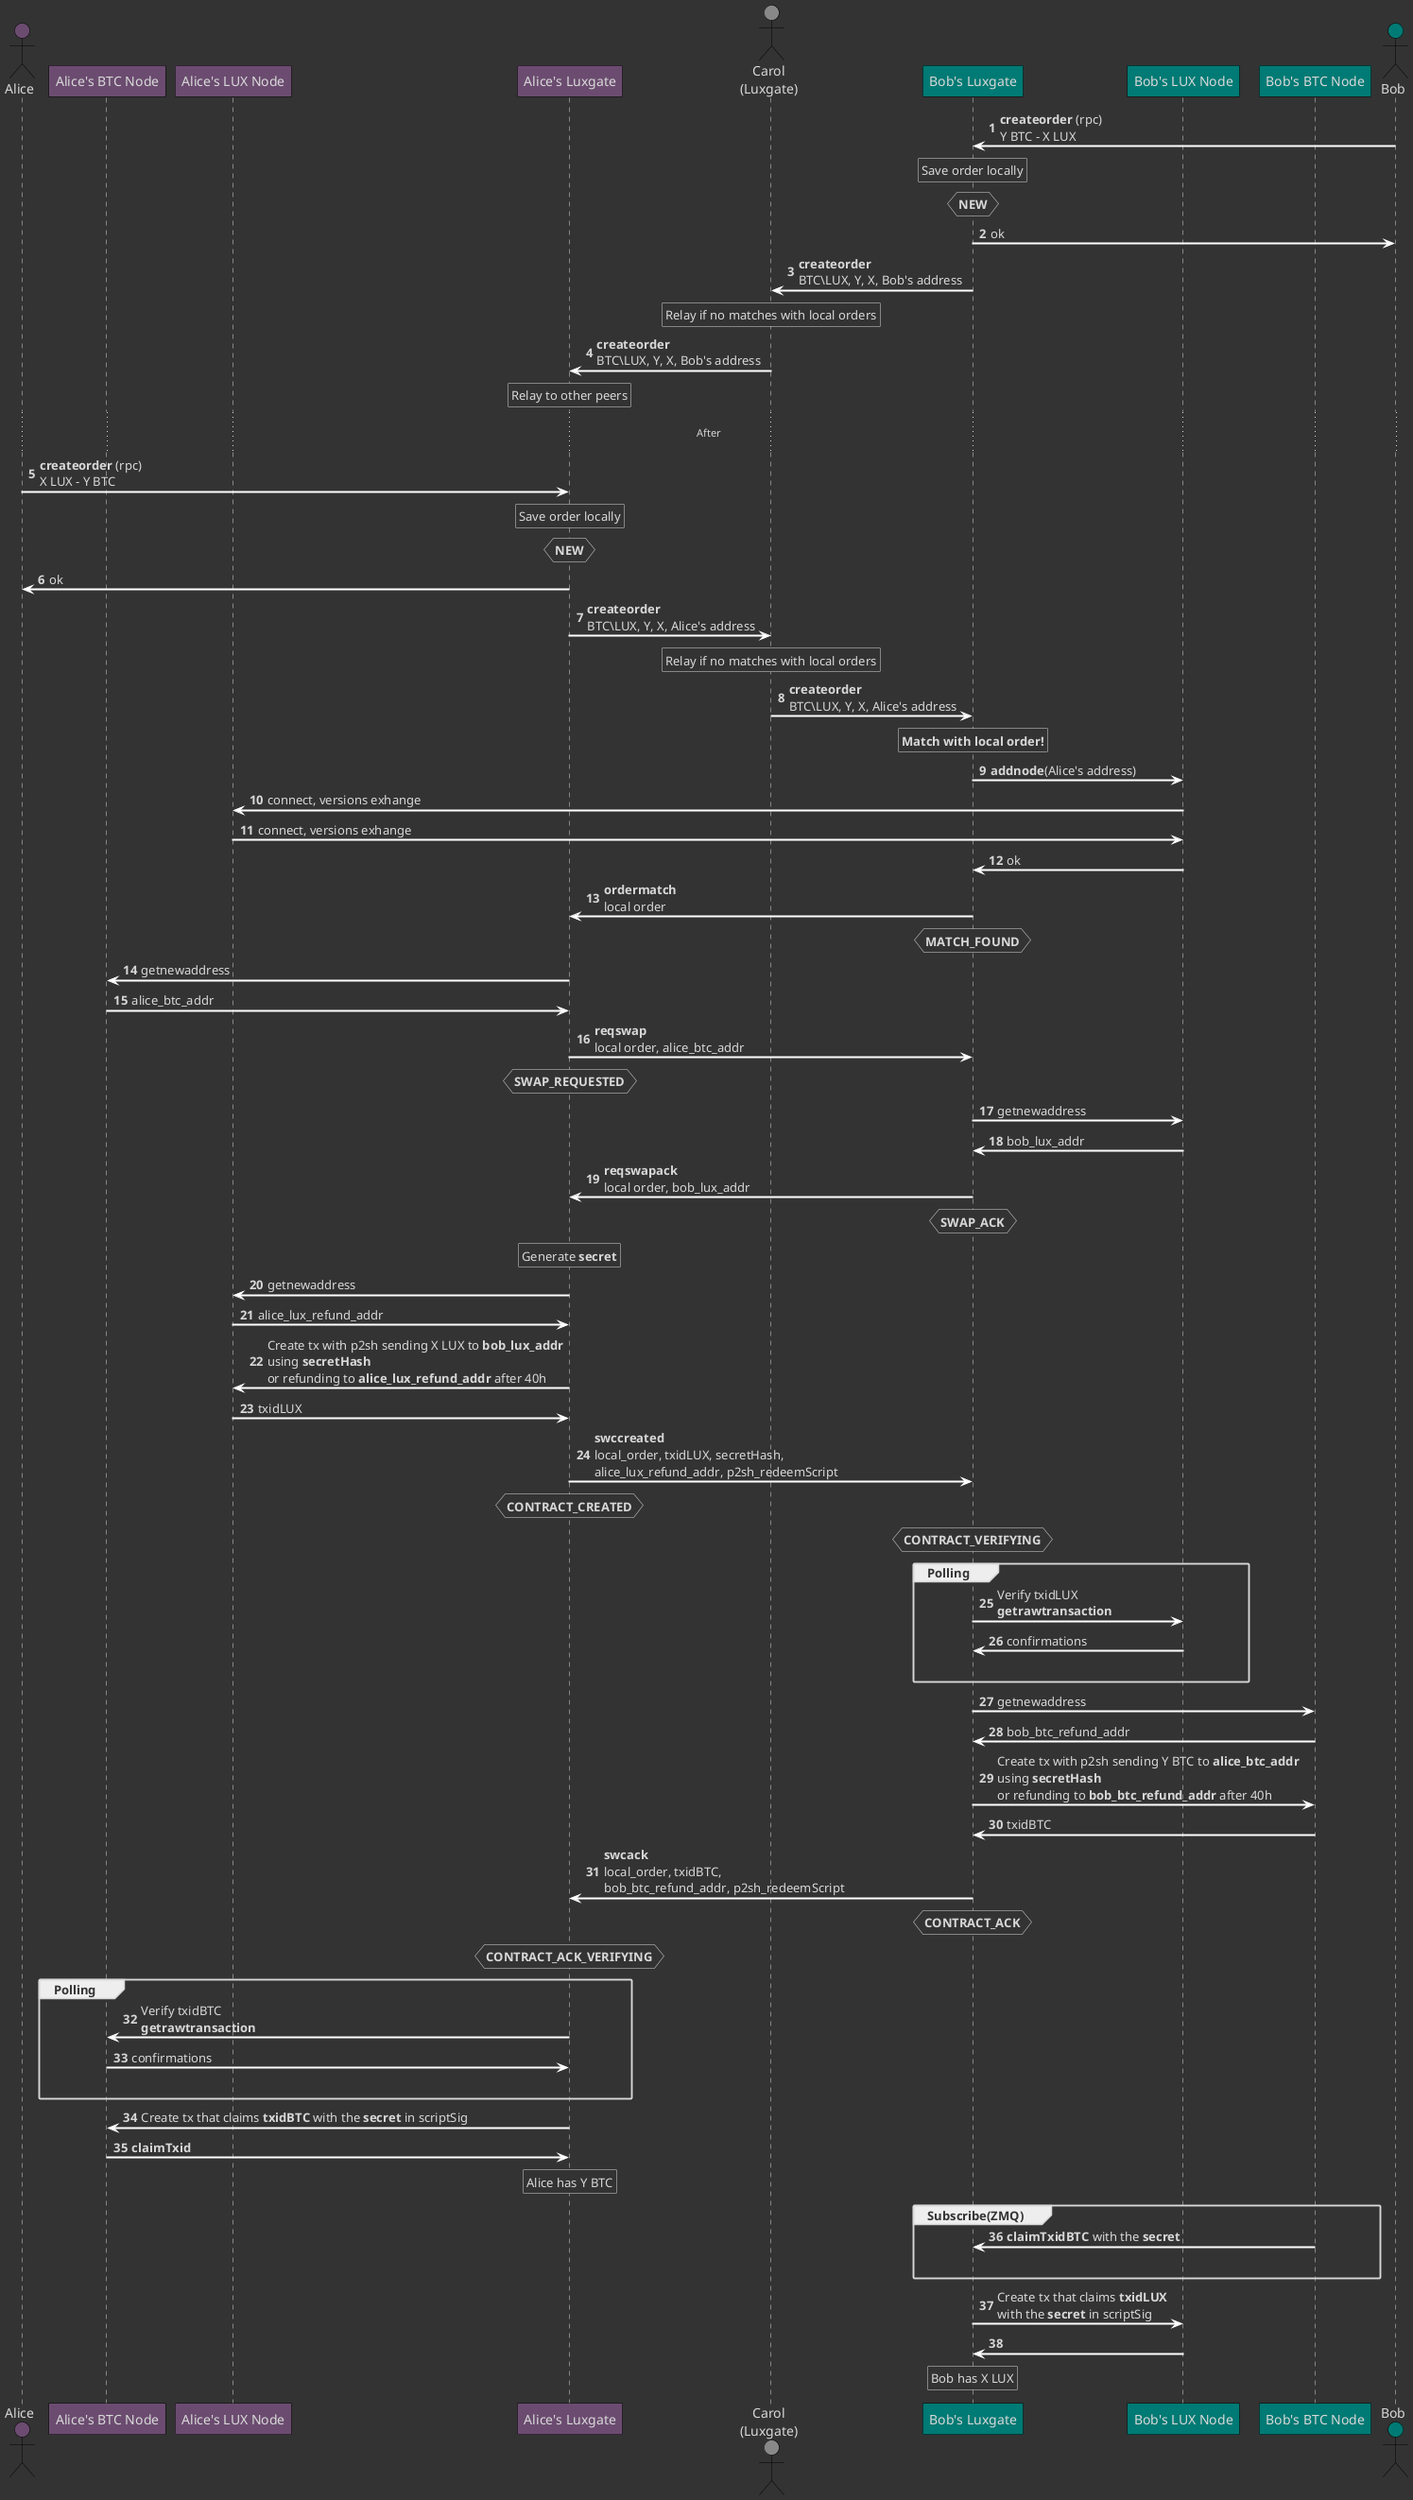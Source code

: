 @startuml


' Just for better look
skinparam shadowing false
skinparam defaultFontColor #d8d8d8
skinparam SequenceGroupBorderColor #d8d8d8
skinparam SequenceGroupHeaderFontColor #333333
skinparam defaultFontName "Ubuntu"
skinparam BackgroundColor #333333
skinparam sequenceArrowThickness 2
skinparam roundcorner 2
skinparam ParticipantBorderColor #black
skinparam NoteBackgroundColor #333333
skinparam NoteBorderColor  #d8d8d8
skinparam sequence {
    ArrowColor #white
    LifeLineBorderColor #d8d8d8
    ActorBorderColor #black
}

actor Alice #6b4c70
participant btcA as "Alice's BTC Node"  #6b4c70
participant luxA as "Alice's LUX Node"  #6b4c70
participant lgA as "Alice's Luxgate" #6b4c70
actor Carol as "Carol\n(Luxgate)" #888888
participant lgB as "Bob's Luxgate"  #007a74
participant luxB as "Bob's LUX Node"  #007a74
participant btcB as "Bob's BTC Node"  #007a74
actor Bob  #007a74

autonumber

Bob -> lgB : **createorder** (rpc)\nY BTC - X LUX
rnote over lgB : Save order locally
hnote over lgB: **NEW**
lgB -> Bob : ok
lgB -> Carol : **createorder**\nBTC\LUX, Y, X, Bob's address
rnote over Carol: Relay if no matches with local orders
Carol -> lgA : **createorder**\nBTC\LUX, Y, X, Bob's address
rnote over lgA : Relay to other peers
... After ...
Alice -> lgA : **createorder** (rpc)\nX LUX - Y BTC
rnote over lgA : Save order locally
hnote over lgA: **NEW**
lgA -> Alice : ok

lgA -> Carol : **createorder**\nBTC\LUX, Y, X, Alice's address
rnote over Carol: Relay if no matches with local orders
Carol -> lgB : **createorder**\nBTC\LUX, Y, X, Alice's address

rnote over lgB: **Match with local order!**

lgB -> luxB: **addnode**(Alice's address)
luxB -> luxA: connect, versions exhange
luxA -> luxB: connect, versions exhange
luxB -> lgB: ok
lgB -> lgA: **ordermatch**\nlocal order
hnote over lgB :**MATCH_FOUND**

lgA -> btcA :  getnewaddress
btcA -> lgA :  alice_btc_addr


lgA -> lgB : **reqswap**\nlocal order, alice_btc_addr
hnote over lgA : **SWAP_REQUESTED**

lgB -> luxB : getnewaddress
luxB -> lgB : bob_lux_addr

lgB -> lgA: **reqswapack**\nlocal order, bob_lux_addr
hnote over lgB : **SWAP_ACK**


rnote over lgA : Generate **secret**
lgA -> luxA: getnewaddress
luxA -> lgA: alice_lux_refund_addr

lgA -> luxA : Create tx with p2sh sending X LUX to **bob_lux_addr**\nusing **secretHash**\nor refunding to **alice_lux_refund_addr** after 40h
luxA -> lgA : txidLUX


lgA -> lgB : **swccreated**\nlocal_order, txidLUX, secretHash,\nalice_lux_refund_addr, p2sh_redeemScript

hnote over lgA : **CONTRACT_CREATED**
hnote over lgB: **CONTRACT_VERIFYING**

group Polling 
lgB -> luxB : Verify txidLUX\n**getrawtransaction**
luxB -> lgB : confirmations
' space
|||  
end

lgB -> btcB: getnewaddress
btcB -> lgB: bob_btc_refund_addr

lgB -> btcB : Create tx with p2sh sending Y BTC to **alice_btc_addr**\nusing **secretHash**\nor refunding to **bob_btc_refund_addr** after 40h
btcB -> lgB : txidBTC


lgB -> lgA: **swcack**\nlocal_order, txidBTC,\nbob_btc_refund_addr, p2sh_redeemScript

hnote over lgB: **CONTRACT_ACK**

hnote over lgA: **CONTRACT_ACK_VERIFYING**
group Polling 
lgA -> btcA : Verify txidBTC\n**getrawtransaction**
btcA -> lgA : confirmations
' space
|||  
end

lgA -> btcA: Create tx that claims **txidBTC** with the **secret** in scriptSig
btcA -> lgA: **claimTxid**
rnote over lgA: Alice has Y BTC

group Subscribe(ZMQ)
btcB -> lgB: **claimTxidBTC** with the **secret**
|||
end

lgB -> luxB: Create tx that claims **txidLUX**\nwith the **secret** in scriptSig
luxB -> lgB:
rnote over lgB: Bob has X LUX

@enduml
